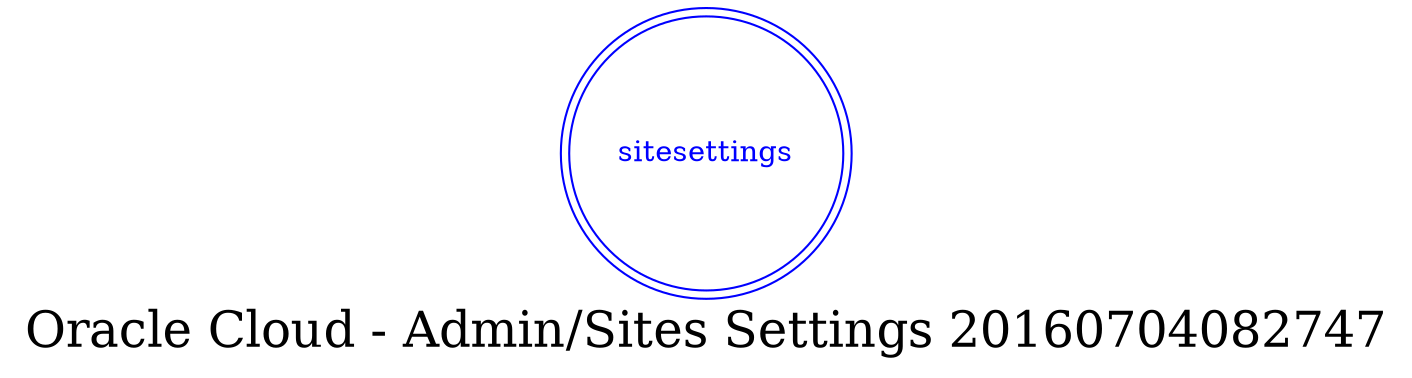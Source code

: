 digraph LexiconGraph {
graph[label="Oracle Cloud - Admin/Sites Settings 20160704082747", fontsize=24]
splines=true
"sitesettings" [color=blue, fontcolor=blue, shape=doublecircle]
}
